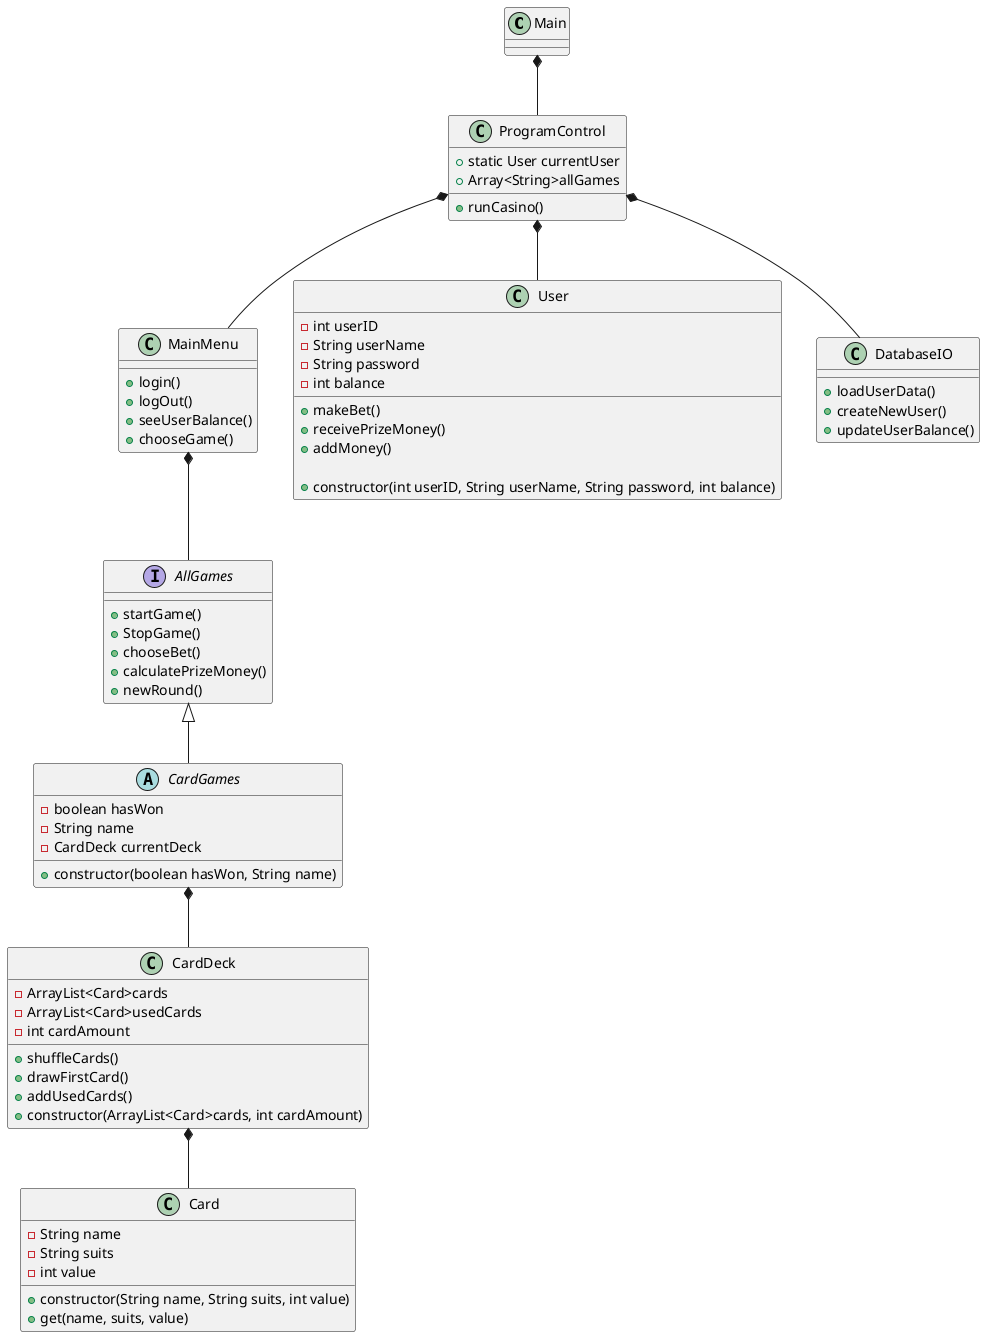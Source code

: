 @startuml

Main *-- ProgramControl
ProgramControl *-- MainMenu
ProgramControl *-- User
ProgramControl *-- DatabaseIO
MainMenu *-- AllGames
AllGames <|-- CardGames
CardGames *-- CardDeck
CardDeck *-- Card

class Main
class User{

- int userID
- String userName
- String password
- int balance

+ makeBet()
+ receivePrizeMoney()
+ addMoney()

+ constructor(int userID, String userName, String password, int balance)

}
class MainMenu{

+ login()
+ logOut()
+ seeUserBalance()
+ chooseGame()

}
class ProgramControl{

+ static User currentUser
+ Array<String>allGames
+ runCasino()



}

interface AllGames{

+ startGame()
+ StopGame()
+ chooseBet()
+ calculatePrizeMoney()
+ newRound()

}

Abstract class CardGames{

- boolean hasWon
- String name
- CardDeck currentDeck
+ constructor(boolean hasWon, String name)

}

class CardDeck{

- ArrayList<Card>cards
- ArrayList<Card>usedCards
- int cardAmount

+ shuffleCards()
+ drawFirstCard()
+ addUsedCards()
+ constructor(ArrayList<Card>cards, int cardAmount)

}

class Card{

- String name
- String suits
- int value

+ constructor(String name, String suits, int value)
+ get(name, suits, value)

}

class DatabaseIO{

+ loadUserData()
+ createNewUser()
+ updateUserBalance()

}


@enduml